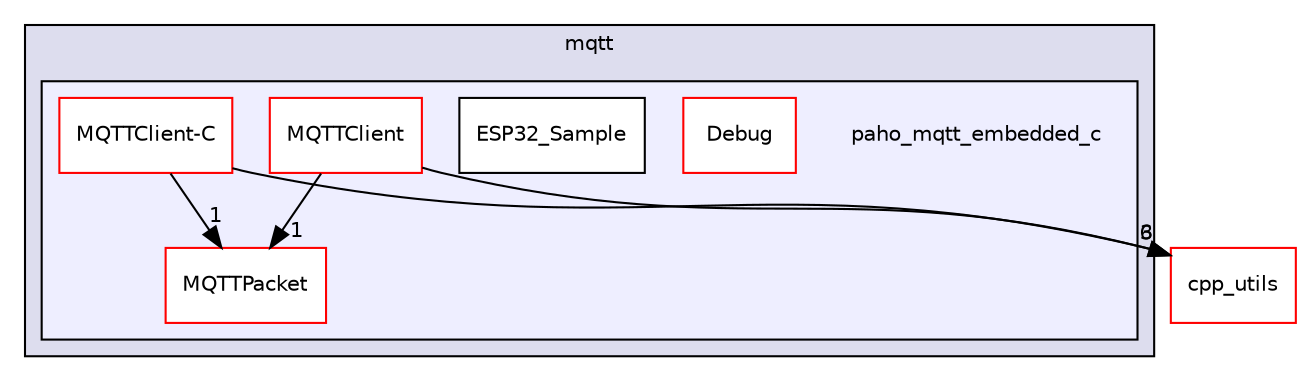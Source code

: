 digraph "esp32-snippets/networking/mqtt/paho_mqtt_embedded_c" {
  compound=true
  node [ fontsize="10", fontname="Helvetica"];
  edge [ labelfontsize="10", labelfontname="Helvetica"];
  subgraph clusterdir_bc0c0b9b7f6662c190af4a813f93d198 {
    graph [ bgcolor="#ddddee", pencolor="black", label="mqtt" fontname="Helvetica", fontsize="10", URL="dir_bc0c0b9b7f6662c190af4a813f93d198.html"]
  subgraph clusterdir_f010d300aa4f2aca70794602db48245c {
    graph [ bgcolor="#eeeeff", pencolor="black", label="" URL="dir_f010d300aa4f2aca70794602db48245c.html"];
    dir_f010d300aa4f2aca70794602db48245c [shape=plaintext label="paho_mqtt_embedded_c"];
    dir_b96270be2cc27fc766213dd081a15a93 [shape=box label="Debug" color="red" fillcolor="white" style="filled" URL="dir_b96270be2cc27fc766213dd081a15a93.html"];
    dir_52316f519841bc780fd58c8d97297fbb [shape=box label="ESP32_Sample" color="black" fillcolor="white" style="filled" URL="dir_52316f519841bc780fd58c8d97297fbb.html"];
    dir_6a8d93c98e4489f281da583b67454e53 [shape=box label="MQTTClient" color="red" fillcolor="white" style="filled" URL="dir_6a8d93c98e4489f281da583b67454e53.html"];
    dir_4e2249accfd21053bfe0afba98c6c9d9 [shape=box label="MQTTClient-C" color="red" fillcolor="white" style="filled" URL="dir_4e2249accfd21053bfe0afba98c6c9d9.html"];
    dir_26aaa6cc81d32f7596e56c698d869ba6 [shape=box label="MQTTPacket" color="red" fillcolor="white" style="filled" URL="dir_26aaa6cc81d32f7596e56c698d869ba6.html"];
  }
  }
  dir_e66062f3a4d2a5b6b6746a6b0f9c85ac [shape=box label="cpp_utils" fillcolor="white" style="filled" color="red" URL="dir_e66062f3a4d2a5b6b6746a6b0f9c85ac.html"];
  dir_4e2249accfd21053bfe0afba98c6c9d9->dir_e66062f3a4d2a5b6b6746a6b0f9c85ac [headlabel="6", labeldistance=1.5 headhref="dir_000116_000062.html"];
  dir_4e2249accfd21053bfe0afba98c6c9d9->dir_26aaa6cc81d32f7596e56c698d869ba6 [headlabel="1", labeldistance=1.5 headhref="dir_000116_000129.html"];
  dir_6a8d93c98e4489f281da583b67454e53->dir_e66062f3a4d2a5b6b6746a6b0f9c85ac [headlabel="3", labeldistance=1.5 headhref="dir_000072_000062.html"];
  dir_6a8d93c98e4489f281da583b67454e53->dir_26aaa6cc81d32f7596e56c698d869ba6 [headlabel="1", labeldistance=1.5 headhref="dir_000072_000129.html"];
}
